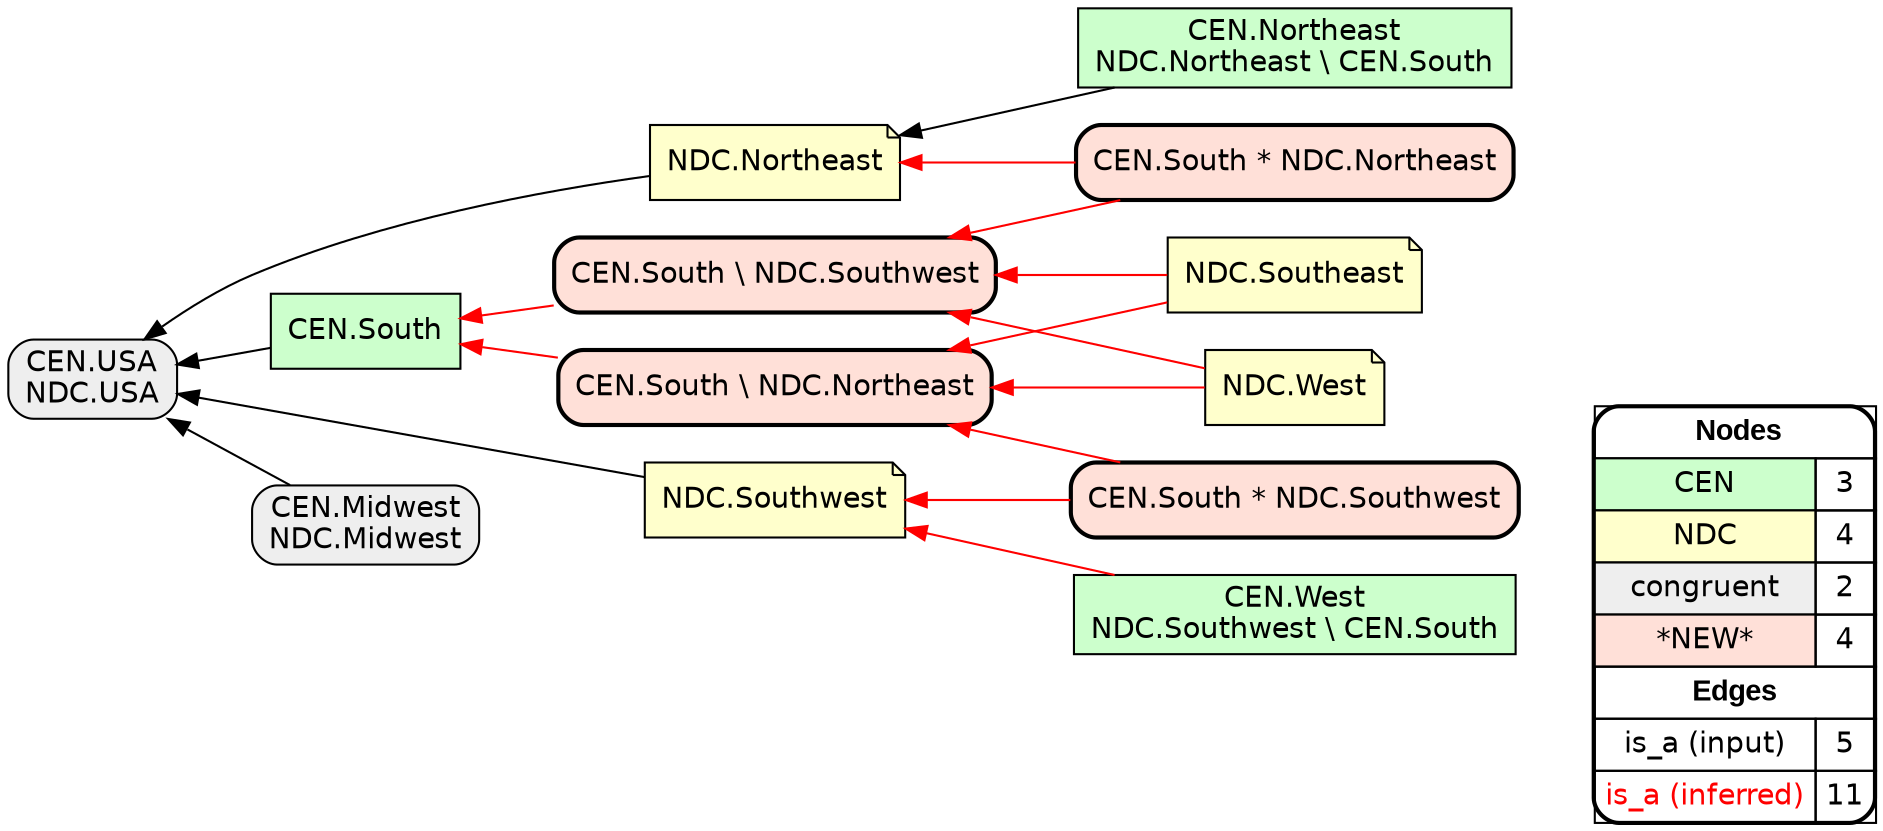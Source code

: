 digraph{
rankdir=RL
node[shape=box style=filled fillcolor="#CCFFCC" fontname="helvetica"] 
"CEN.South"
"CEN.Northeast\nNDC.Northeast \\ CEN.South"
"CEN.West\nNDC.Southwest \\ CEN.South"
node[shape=note style=filled fillcolor="#FFFFCC" fontname="helvetica"] 
"NDC.Northeast"
"NDC.Southwest"
"NDC.Southeast"
"NDC.West"
node[shape=box style="filled,rounded" fillcolor="#EEEEEE" fontname="helvetica"] 
"CEN.USA\nNDC.USA"
"CEN.Midwest\nNDC.Midwest"
node[shape=box style="filled,rounded,bold" fillcolor="#FFE0D8" fontname="helvetica"] 
"CEN.South * NDC.Southwest"
"CEN.South * NDC.Northeast"
"CEN.South \\ NDC.Southwest"
"CEN.South \\ NDC.Northeast"
edge[arrowhead=normal style=dotted color="#000000" constraint=true penwidth=1]
edge[arrowhead=normal style=solid color="#000000" constraint=true penwidth=1]
"NDC.Northeast" -> "CEN.USA\nNDC.USA"
"CEN.Midwest\nNDC.Midwest" -> "CEN.USA\nNDC.USA"
"NDC.Southwest" -> "CEN.USA\nNDC.USA"
"CEN.South" -> "CEN.USA\nNDC.USA"
"CEN.Northeast\nNDC.Northeast \\ CEN.South" -> "NDC.Northeast"
edge[arrowhead=normal style=solid color="#FF0000" constraint=true penwidth=1]
"CEN.South \\ NDC.Southwest" -> "CEN.South"
"CEN.West\nNDC.Southwest \\ CEN.South" -> "NDC.Southwest"
"CEN.South * NDC.Southwest" -> "CEN.South \\ NDC.Northeast"
"NDC.West" -> "CEN.South \\ NDC.Northeast"
"CEN.South \\ NDC.Northeast" -> "CEN.South"
"NDC.Southeast" -> "CEN.South \\ NDC.Southwest"
"CEN.South * NDC.Northeast" -> "CEN.South \\ NDC.Southwest"
"CEN.South * NDC.Northeast" -> "NDC.Northeast"
"NDC.West" -> "CEN.South \\ NDC.Southwest"
"CEN.South * NDC.Southwest" -> "NDC.Southwest"
"NDC.Southeast" -> "CEN.South \\ NDC.Northeast"
node[shape=box] 
{rank=source Legend [fillcolor= white margin=0 label=< 
 <TABLE BORDER="0" CELLBORDER="1" CELLSPACING="0" CELLPADDING="4"> 
<TR> <TD COLSPAN="2"><font face="Arial Black"> Nodes</font></TD> </TR> 
<TR> 
 <TD bgcolor="#CCFFCC" fontname="helvetica">CEN</TD> 
 <TD>3</TD> 
 </TR> 
<TR> 
 <TD bgcolor="#FFFFCC" fontname="helvetica">NDC</TD> 
 <TD>4</TD> 
 </TR> 
<TR> 
 <TD bgcolor="#EEEEEE" fontname="helvetica">congruent</TD> 
 <TD>2</TD> 
 </TR> 
<TR> 
 <TD bgcolor="#FFE0D8" fontname="helvetica">*NEW*</TD> 
 <TD>4</TD> 
 </TR> 
<TR> <TD COLSPAN="2"><font face = "Arial Black"> Edges </font></TD> </TR> 
<TR> 
 <TD><font color ="#000000">is_a (input)</font></TD><TD>5</TD>
</TR>
<TR> 
 <TD><font color ="#FF0000">is_a (inferred)</font></TD><TD>11</TD>
</TR>
</TABLE> 
 >] } 
}